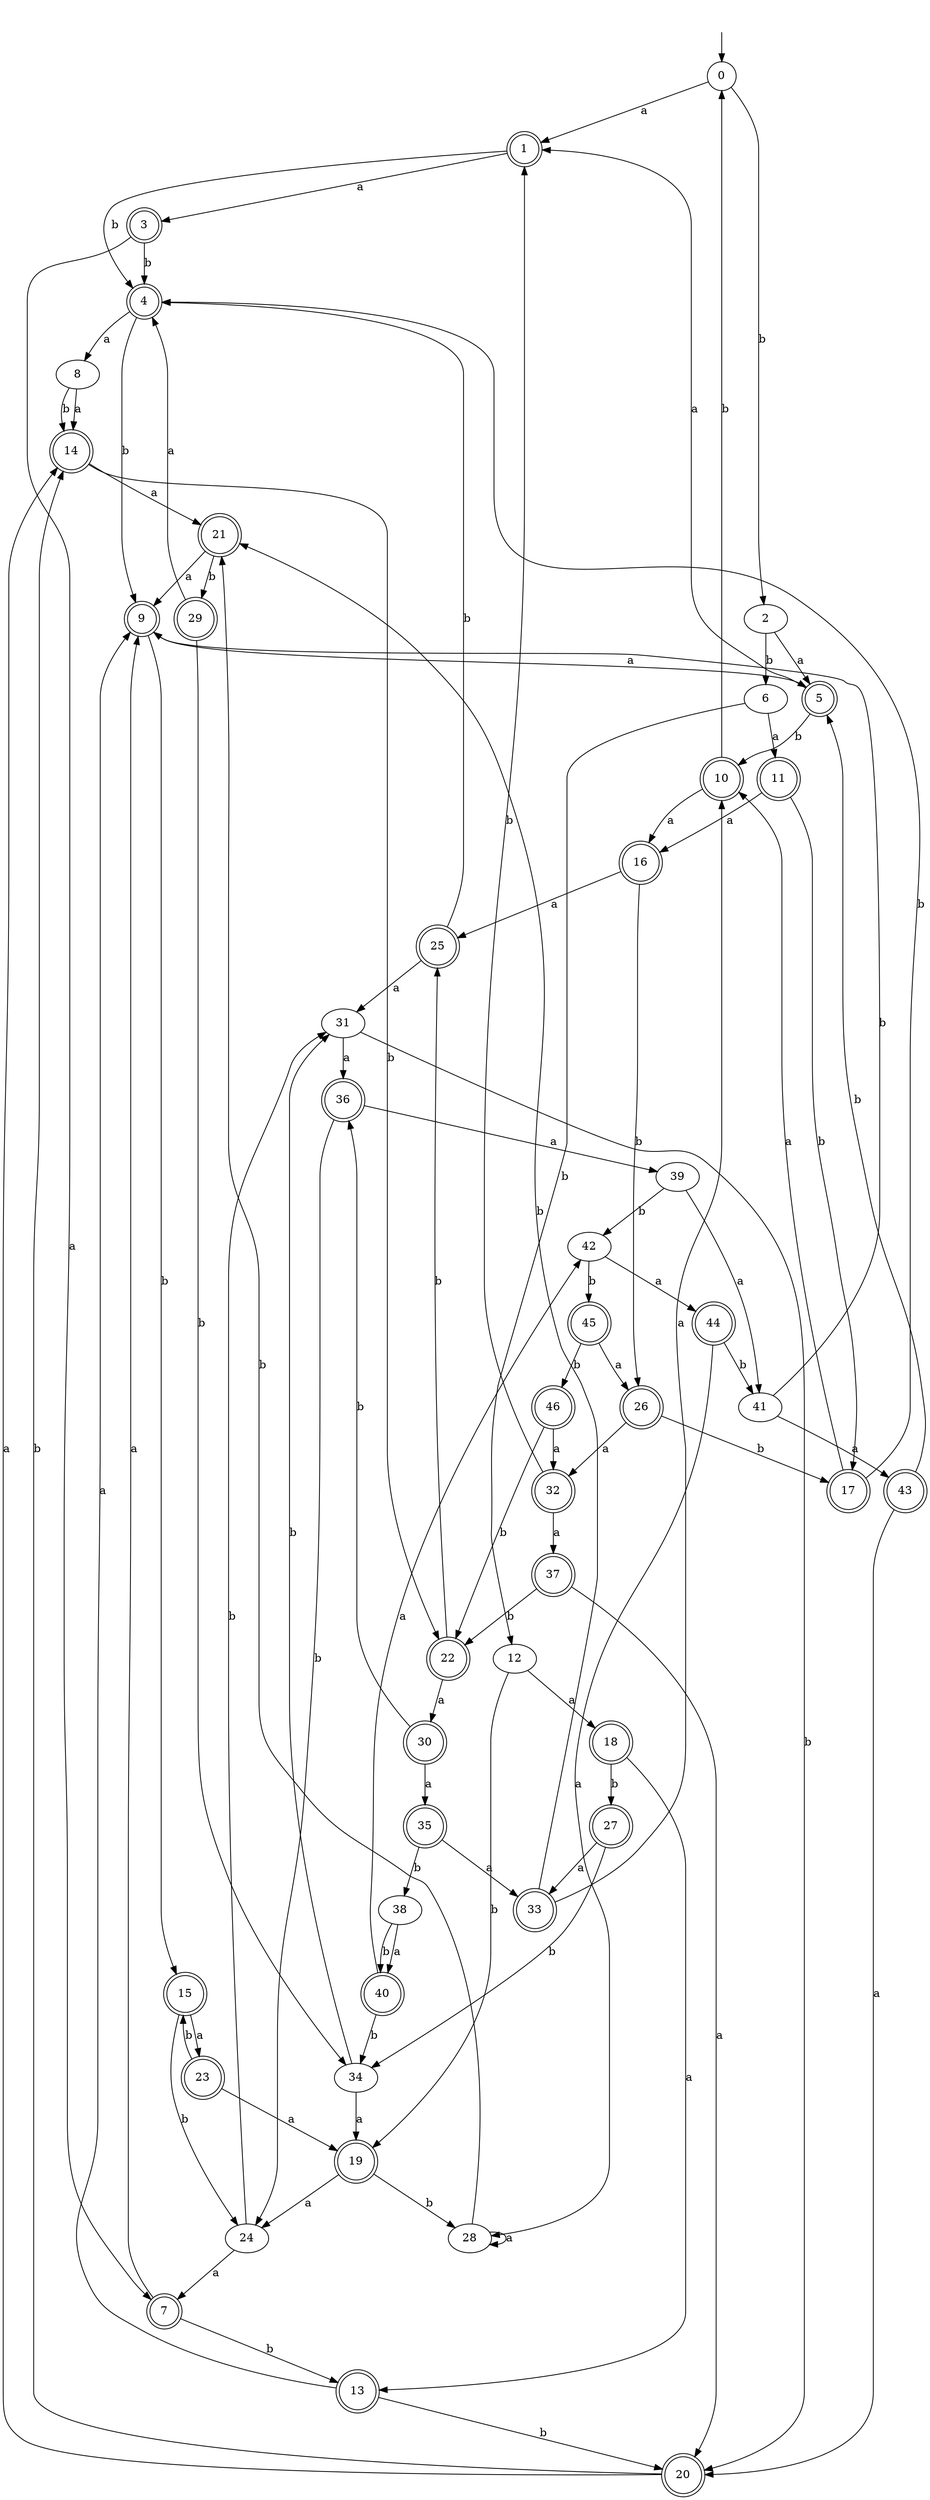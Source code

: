 digraph RandomDFA {
  __start0 [label="", shape=none];
  __start0 -> 0 [label=""];
  0 [shape=circle]
  0 -> 1 [label="a"]
  0 -> 2 [label="b"]
  1 [shape=doublecircle]
  1 -> 3 [label="a"]
  1 -> 4 [label="b"]
  2
  2 -> 5 [label="a"]
  2 -> 6 [label="b"]
  3 [shape=doublecircle]
  3 -> 7 [label="a"]
  3 -> 4 [label="b"]
  4 [shape=doublecircle]
  4 -> 8 [label="a"]
  4 -> 9 [label="b"]
  5 [shape=doublecircle]
  5 -> 1 [label="a"]
  5 -> 10 [label="b"]
  6
  6 -> 11 [label="a"]
  6 -> 12 [label="b"]
  7 [shape=doublecircle]
  7 -> 9 [label="a"]
  7 -> 13 [label="b"]
  8
  8 -> 14 [label="a"]
  8 -> 14 [label="b"]
  9 [shape=doublecircle]
  9 -> 5 [label="a"]
  9 -> 15 [label="b"]
  10 [shape=doublecircle]
  10 -> 16 [label="a"]
  10 -> 0 [label="b"]
  11 [shape=doublecircle]
  11 -> 16 [label="a"]
  11 -> 17 [label="b"]
  12
  12 -> 18 [label="a"]
  12 -> 19 [label="b"]
  13 [shape=doublecircle]
  13 -> 9 [label="a"]
  13 -> 20 [label="b"]
  14 [shape=doublecircle]
  14 -> 21 [label="a"]
  14 -> 22 [label="b"]
  15 [shape=doublecircle]
  15 -> 23 [label="a"]
  15 -> 24 [label="b"]
  16 [shape=doublecircle]
  16 -> 25 [label="a"]
  16 -> 26 [label="b"]
  17 [shape=doublecircle]
  17 -> 10 [label="a"]
  17 -> 4 [label="b"]
  18 [shape=doublecircle]
  18 -> 13 [label="a"]
  18 -> 27 [label="b"]
  19 [shape=doublecircle]
  19 -> 24 [label="a"]
  19 -> 28 [label="b"]
  20 [shape=doublecircle]
  20 -> 14 [label="a"]
  20 -> 14 [label="b"]
  21 [shape=doublecircle]
  21 -> 9 [label="a"]
  21 -> 29 [label="b"]
  22 [shape=doublecircle]
  22 -> 30 [label="a"]
  22 -> 25 [label="b"]
  23 [shape=doublecircle]
  23 -> 19 [label="a"]
  23 -> 15 [label="b"]
  24
  24 -> 7 [label="a"]
  24 -> 31 [label="b"]
  25 [shape=doublecircle]
  25 -> 31 [label="a"]
  25 -> 4 [label="b"]
  26 [shape=doublecircle]
  26 -> 32 [label="a"]
  26 -> 17 [label="b"]
  27 [shape=doublecircle]
  27 -> 33 [label="a"]
  27 -> 34 [label="b"]
  28
  28 -> 28 [label="a"]
  28 -> 21 [label="b"]
  29 [shape=doublecircle]
  29 -> 4 [label="a"]
  29 -> 34 [label="b"]
  30 [shape=doublecircle]
  30 -> 35 [label="a"]
  30 -> 36 [label="b"]
  31
  31 -> 36 [label="a"]
  31 -> 20 [label="b"]
  32 [shape=doublecircle]
  32 -> 37 [label="a"]
  32 -> 1 [label="b"]
  33 [shape=doublecircle]
  33 -> 10 [label="a"]
  33 -> 21 [label="b"]
  34
  34 -> 19 [label="a"]
  34 -> 31 [label="b"]
  35 [shape=doublecircle]
  35 -> 33 [label="a"]
  35 -> 38 [label="b"]
  36 [shape=doublecircle]
  36 -> 39 [label="a"]
  36 -> 24 [label="b"]
  37 [shape=doublecircle]
  37 -> 20 [label="a"]
  37 -> 22 [label="b"]
  38
  38 -> 40 [label="a"]
  38 -> 40 [label="b"]
  39
  39 -> 41 [label="a"]
  39 -> 42 [label="b"]
  40 [shape=doublecircle]
  40 -> 42 [label="a"]
  40 -> 34 [label="b"]
  41
  41 -> 43 [label="a"]
  41 -> 9 [label="b"]
  42
  42 -> 44 [label="a"]
  42 -> 45 [label="b"]
  43 [shape=doublecircle]
  43 -> 20 [label="a"]
  43 -> 5 [label="b"]
  44 [shape=doublecircle]
  44 -> 28 [label="a"]
  44 -> 41 [label="b"]
  45 [shape=doublecircle]
  45 -> 26 [label="a"]
  45 -> 46 [label="b"]
  46 [shape=doublecircle]
  46 -> 32 [label="a"]
  46 -> 22 [label="b"]
}
